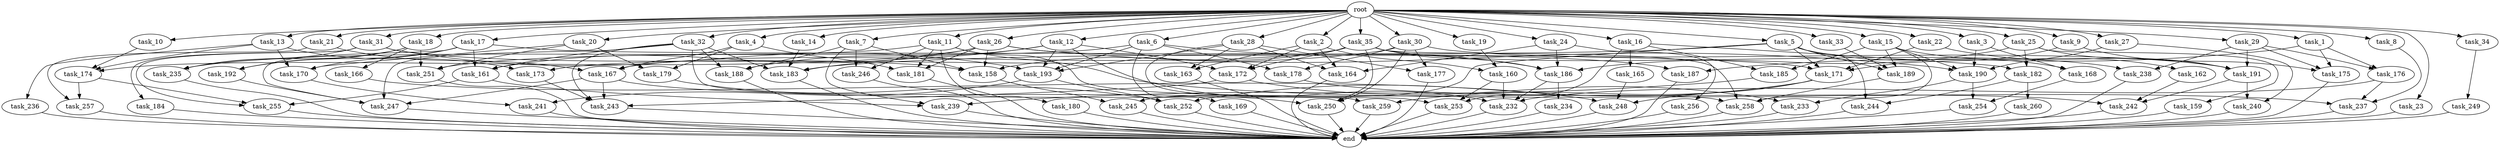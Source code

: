 digraph G {
  task_171 [size="1168231104.512000"];
  task_32 [size="1.024000"];
  task_191 [size="1932735283.200000"];
  task_247 [size="1443109011.456000"];
  task_27 [size="1.024000"];
  task_251 [size="1125281431.552000"];
  task_4 [size="1.024000"];
  task_2 [size="1.024000"];
  task_13 [size="1.024000"];
  task_260 [size="695784701.952000"];
  task_256 [size="858993459.200000"];
  task_182 [size="171798691.840000"];
  task_186 [size="2070174236.672000"];
  task_177 [size="1099511627.776000"];
  task_168 [size="584115552.256000"];
  task_245 [size="730144440.320000"];
  task_6 [size="1.024000"];
  task_9 [size="1.024000"];
  task_20 [size="1.024000"];
  task_175 [size="1279900254.208000"];
  task_189 [size="146028888.064000"];
  task_159 [size="137438953.472000"];
  task_188 [size="377957122.048000"];
  task_158 [size="1108101562.368000"];
  task_259 [size="455266533.376000"];
  task_183 [size="1236950581.248000"];
  task_31 [size="1.024000"];
  task_234 [size="77309411.328000"];
  task_16 [size="1.024000"];
  task_185 [size="68719476.736000"];
  task_249 [size="309237645.312000"];
  task_243 [size="1520418422.784000"];
  task_161 [size="661424963.584000"];
  task_170 [size="1554778161.152000"];
  task_15 [size="1.024000"];
  task_10 [size="1.024000"];
  task_29 [size="1.024000"];
  task_240 [size="343597383.680000"];
  task_162 [size="34359738.368000"];
  task_250 [size="1958505086.976000"];
  task_235 [size="566935683.072000"];
  task_167 [size="1108101562.368000"];
  task_190 [size="695784701.952000"];
  task_237 [size="944892805.120000"];
  task_26 [size="1.024000"];
  task_174 [size="1082331758.592000"];
  end [size="0.000000"];
  task_169 [size="214748364.800000"];
  task_7 [size="1.024000"];
  task_239 [size="944892805.120000"];
  task_180 [size="214748364.800000"];
  task_18 [size="1.024000"];
  task_12 [size="1.024000"];
  task_33 [size="1.024000"];
  task_241 [size="1279900254.208000"];
  task_14 [size="1.024000"];
  task_242 [size="601295421.440000"];
  task_253 [size="618475290.624000"];
  task_192 [size="764504178.688000"];
  task_173 [size="858993459.200000"];
  task_236 [size="309237645.312000"];
  task_246 [size="249108103.168000"];
  task_184 [size="137438953.472000"];
  task_25 [size="1.024000"];
  task_21 [size="1.024000"];
  task_244 [size="730144440.320000"];
  task_187 [size="627065225.216000"];
  task_23 [size="1.024000"];
  task_176 [size="1245540515.840000"];
  root [size="0.000000"];
  task_5 [size="1.024000"];
  task_193 [size="1211180777.472000"];
  task_11 [size="1.024000"];
  task_258 [size="1185410973.696000"];
  task_179 [size="730144440.320000"];
  task_3 [size="1.024000"];
  task_166 [size="214748364.800000"];
  task_19 [size="1.024000"];
  task_232 [size="455266533.376000"];
  task_22 [size="1.024000"];
  task_28 [size="1.024000"];
  task_165 [size="34359738.368000"];
  task_34 [size="1.024000"];
  task_233 [size="111669149.696000"];
  task_254 [size="171798691.840000"];
  task_257 [size="635655159.808000"];
  task_252 [size="1537598291.968000"];
  task_17 [size="1.024000"];
  task_248 [size="1331439861.760000"];
  task_164 [size="2267742732.288000"];
  task_238 [size="1554778161.152000"];
  task_178 [size="764504178.688000"];
  task_1 [size="1.024000"];
  task_160 [size="1168231104.512000"];
  task_181 [size="326417514.496000"];
  task_172 [size="2027224563.712000"];
  task_35 [size="1.024000"];
  task_163 [size="1408749273.088000"];
  task_30 [size="1.024000"];
  task_24 [size="1.024000"];
  task_255 [size="773094113.280000"];
  task_8 [size="1.024000"];

  task_171 -> task_252 [size="411041792.000000"];
  task_171 -> task_248 [size="411041792.000000"];
  task_171 -> task_259 [size="411041792.000000"];
  task_32 -> task_243 [size="33554432.000000"];
  task_32 -> task_161 [size="33554432.000000"];
  task_32 -> task_247 [size="33554432.000000"];
  task_32 -> task_183 [size="33554432.000000"];
  task_32 -> task_259 [size="33554432.000000"];
  task_32 -> task_188 [size="33554432.000000"];
  task_191 -> task_240 [size="301989888.000000"];
  task_191 -> task_242 [size="301989888.000000"];
  task_247 -> end [size="1.000000"];
  task_27 -> task_240 [size="33554432.000000"];
  task_27 -> task_190 [size="33554432.000000"];
  task_251 -> end [size="1.000000"];
  task_4 -> task_167 [size="33554432.000000"];
  task_4 -> task_179 [size="33554432.000000"];
  task_4 -> task_181 [size="33554432.000000"];
  task_2 -> task_163 [size="838860800.000000"];
  task_2 -> task_160 [size="838860800.000000"];
  task_2 -> task_164 [size="838860800.000000"];
  task_2 -> task_172 [size="838860800.000000"];
  task_13 -> task_173 [size="301989888.000000"];
  task_13 -> task_170 [size="301989888.000000"];
  task_13 -> task_174 [size="301989888.000000"];
  task_13 -> task_236 [size="301989888.000000"];
  task_260 -> end [size="1.000000"];
  task_256 -> end [size="1.000000"];
  task_182 -> task_260 [size="679477248.000000"];
  task_182 -> task_244 [size="679477248.000000"];
  task_186 -> task_232 [size="75497472.000000"];
  task_186 -> task_234 [size="75497472.000000"];
  task_177 -> end [size="1.000000"];
  task_168 -> task_254 [size="134217728.000000"];
  task_245 -> end [size="1.000000"];
  task_6 -> task_169 [size="209715200.000000"];
  task_6 -> task_186 [size="209715200.000000"];
  task_6 -> task_193 [size="209715200.000000"];
  task_6 -> task_251 [size="209715200.000000"];
  task_6 -> task_178 [size="209715200.000000"];
  task_9 -> task_175 [size="33554432.000000"];
  task_9 -> task_171 [size="33554432.000000"];
  task_20 -> task_170 [size="679477248.000000"];
  task_20 -> task_251 [size="679477248.000000"];
  task_20 -> task_179 [size="679477248.000000"];
  task_175 -> end [size="1.000000"];
  task_189 -> task_258 [size="75497472.000000"];
  task_159 -> end [size="1.000000"];
  task_188 -> end [size="1.000000"];
  task_158 -> task_245 [size="679477248.000000"];
  task_259 -> end [size="1.000000"];
  task_183 -> end [size="1.000000"];
  task_31 -> task_184 [size="134217728.000000"];
  task_31 -> task_193 [size="134217728.000000"];
  task_31 -> task_255 [size="134217728.000000"];
  task_31 -> task_235 [size="134217728.000000"];
  task_31 -> task_158 [size="134217728.000000"];
  task_234 -> end [size="1.000000"];
  task_16 -> task_185 [size="33554432.000000"];
  task_16 -> task_253 [size="33554432.000000"];
  task_16 -> task_182 [size="33554432.000000"];
  task_16 -> task_165 [size="33554432.000000"];
  task_185 -> task_239 [size="679477248.000000"];
  task_249 -> end [size="1.000000"];
  task_243 -> end [size="1.000000"];
  task_161 -> task_255 [size="209715200.000000"];
  task_161 -> task_239 [size="209715200.000000"];
  task_170 -> task_241 [size="838860800.000000"];
  task_15 -> task_189 [size="33554432.000000"];
  task_15 -> task_190 [size="33554432.000000"];
  task_15 -> task_185 [size="33554432.000000"];
  task_15 -> task_258 [size="33554432.000000"];
  task_15 -> task_162 [size="33554432.000000"];
  task_10 -> task_174 [size="679477248.000000"];
  task_29 -> task_175 [size="679477248.000000"];
  task_29 -> task_176 [size="679477248.000000"];
  task_29 -> task_238 [size="679477248.000000"];
  task_29 -> task_191 [size="679477248.000000"];
  task_240 -> end [size="1.000000"];
  task_162 -> task_242 [size="75497472.000000"];
  task_250 -> end [size="1.000000"];
  task_235 -> end [size="1.000000"];
  task_167 -> task_243 [size="536870912.000000"];
  task_167 -> task_247 [size="536870912.000000"];
  task_167 -> task_250 [size="536870912.000000"];
  task_190 -> task_233 [size="33554432.000000"];
  task_190 -> task_254 [size="33554432.000000"];
  task_237 -> end [size="1.000000"];
  task_26 -> task_187 [size="75497472.000000"];
  task_26 -> task_190 [size="75497472.000000"];
  task_26 -> task_161 [size="75497472.000000"];
  task_26 -> task_158 [size="75497472.000000"];
  task_26 -> task_181 [size="75497472.000000"];
  task_26 -> task_174 [size="75497472.000000"];
  task_174 -> task_255 [size="411041792.000000"];
  task_174 -> task_257 [size="411041792.000000"];
  task_169 -> end [size="1.000000"];
  task_7 -> task_246 [size="33554432.000000"];
  task_7 -> task_158 [size="33554432.000000"];
  task_7 -> task_188 [size="33554432.000000"];
  task_7 -> task_239 [size="33554432.000000"];
  task_239 -> end [size="1.000000"];
  task_180 -> end [size="1.000000"];
  task_18 -> task_192 [size="209715200.000000"];
  task_18 -> task_235 [size="209715200.000000"];
  task_18 -> task_166 [size="209715200.000000"];
  task_18 -> task_251 [size="209715200.000000"];
  task_12 -> task_232 [size="301989888.000000"];
  task_12 -> task_183 [size="301989888.000000"];
  task_12 -> task_193 [size="301989888.000000"];
  task_12 -> task_172 [size="301989888.000000"];
  task_12 -> task_188 [size="301989888.000000"];
  task_33 -> task_189 [size="75497472.000000"];
  task_241 -> end [size="1.000000"];
  task_14 -> task_183 [size="838860800.000000"];
  task_242 -> end [size="1.000000"];
  task_253 -> end [size="1.000000"];
  task_192 -> task_247 [size="301989888.000000"];
  task_173 -> task_243 [size="838860800.000000"];
  task_236 -> end [size="1.000000"];
  task_246 -> end [size="1.000000"];
  task_184 -> end [size="1.000000"];
  task_25 -> task_186 [size="134217728.000000"];
  task_25 -> task_182 [size="134217728.000000"];
  task_25 -> task_159 [size="134217728.000000"];
  task_25 -> task_191 [size="134217728.000000"];
  task_21 -> task_167 [size="209715200.000000"];
  task_21 -> task_257 [size="209715200.000000"];
  task_244 -> end [size="1.000000"];
  task_187 -> end [size="1.000000"];
  task_23 -> end [size="1.000000"];
  task_176 -> task_232 [size="33554432.000000"];
  task_176 -> task_237 [size="33554432.000000"];
  root -> task_12 [size="1.000000"];
  root -> task_16 [size="1.000000"];
  root -> task_9 [size="1.000000"];
  root -> task_1 [size="1.000000"];
  root -> task_11 [size="1.000000"];
  root -> task_22 [size="1.000000"];
  root -> task_7 [size="1.000000"];
  root -> task_28 [size="1.000000"];
  root -> task_4 [size="1.000000"];
  root -> task_34 [size="1.000000"];
  root -> task_2 [size="1.000000"];
  root -> task_15 [size="1.000000"];
  root -> task_10 [size="1.000000"];
  root -> task_29 [size="1.000000"];
  root -> task_21 [size="1.000000"];
  root -> task_17 [size="1.000000"];
  root -> task_18 [size="1.000000"];
  root -> task_27 [size="1.000000"];
  root -> task_20 [size="1.000000"];
  root -> task_23 [size="1.000000"];
  root -> task_6 [size="1.000000"];
  root -> task_32 [size="1.000000"];
  root -> task_5 [size="1.000000"];
  root -> task_26 [size="1.000000"];
  root -> task_25 [size="1.000000"];
  root -> task_8 [size="1.000000"];
  root -> task_35 [size="1.000000"];
  root -> task_13 [size="1.000000"];
  root -> task_30 [size="1.000000"];
  root -> task_19 [size="1.000000"];
  root -> task_33 [size="1.000000"];
  root -> task_24 [size="1.000000"];
  root -> task_3 [size="1.000000"];
  root -> task_31 [size="1.000000"];
  root -> task_14 [size="1.000000"];
  task_5 -> task_189 [size="33554432.000000"];
  task_5 -> task_245 [size="33554432.000000"];
  task_5 -> task_183 [size="33554432.000000"];
  task_5 -> task_171 [size="33554432.000000"];
  task_5 -> task_168 [size="33554432.000000"];
  task_5 -> task_244 [size="33554432.000000"];
  task_193 -> task_252 [size="411041792.000000"];
  task_193 -> task_241 [size="411041792.000000"];
  task_11 -> task_246 [size="209715200.000000"];
  task_11 -> task_235 [size="209715200.000000"];
  task_11 -> task_237 [size="209715200.000000"];
  task_11 -> task_180 [size="209715200.000000"];
  task_11 -> task_181 [size="209715200.000000"];
  task_11 -> task_258 [size="209715200.000000"];
  task_258 -> end [size="1.000000"];
  task_179 -> task_252 [size="679477248.000000"];
  task_3 -> task_168 [size="536870912.000000"];
  task_3 -> task_190 [size="536870912.000000"];
  task_166 -> task_248 [size="679477248.000000"];
  task_19 -> task_160 [size="301989888.000000"];
  task_232 -> end [size="1.000000"];
  task_22 -> task_171 [size="536870912.000000"];
  task_22 -> task_191 [size="536870912.000000"];
  task_28 -> task_163 [size="536870912.000000"];
  task_28 -> task_193 [size="536870912.000000"];
  task_28 -> task_253 [size="536870912.000000"];
  task_28 -> task_164 [size="536870912.000000"];
  task_28 -> task_177 [size="536870912.000000"];
  task_165 -> task_248 [size="209715200.000000"];
  task_34 -> task_249 [size="301989888.000000"];
  task_233 -> end [size="1.000000"];
  task_254 -> end [size="1.000000"];
  task_257 -> end [size="1.000000"];
  task_252 -> end [size="1.000000"];
  task_17 -> task_161 [size="536870912.000000"];
  task_17 -> task_247 [size="536870912.000000"];
  task_17 -> task_192 [size="536870912.000000"];
  task_17 -> task_171 [size="536870912.000000"];
  task_17 -> task_170 [size="536870912.000000"];
  task_248 -> end [size="1.000000"];
  task_164 -> end [size="1.000000"];
  task_238 -> end [size="1.000000"];
  task_178 -> task_242 [size="209715200.000000"];
  task_1 -> task_175 [size="536870912.000000"];
  task_1 -> task_187 [size="536870912.000000"];
  task_1 -> task_176 [size="536870912.000000"];
  task_160 -> task_232 [size="33554432.000000"];
  task_160 -> task_253 [size="33554432.000000"];
  task_181 -> end [size="1.000000"];
  task_172 -> task_243 [size="75497472.000000"];
  task_172 -> task_233 [size="75497472.000000"];
  task_35 -> task_167 [size="838860800.000000"];
  task_35 -> task_250 [size="838860800.000000"];
  task_35 -> task_238 [size="838860800.000000"];
  task_35 -> task_158 [size="838860800.000000"];
  task_35 -> task_186 [size="838860800.000000"];
  task_35 -> task_172 [size="838860800.000000"];
  task_35 -> task_258 [size="838860800.000000"];
  task_163 -> end [size="1.000000"];
  task_30 -> task_250 [size="536870912.000000"];
  task_30 -> task_178 [size="536870912.000000"];
  task_30 -> task_177 [size="536870912.000000"];
  task_30 -> task_173 [size="536870912.000000"];
  task_30 -> task_191 [size="536870912.000000"];
  task_24 -> task_186 [size="838860800.000000"];
  task_24 -> task_164 [size="838860800.000000"];
  task_24 -> task_256 [size="838860800.000000"];
  task_255 -> end [size="1.000000"];
  task_8 -> task_237 [size="679477248.000000"];
}
